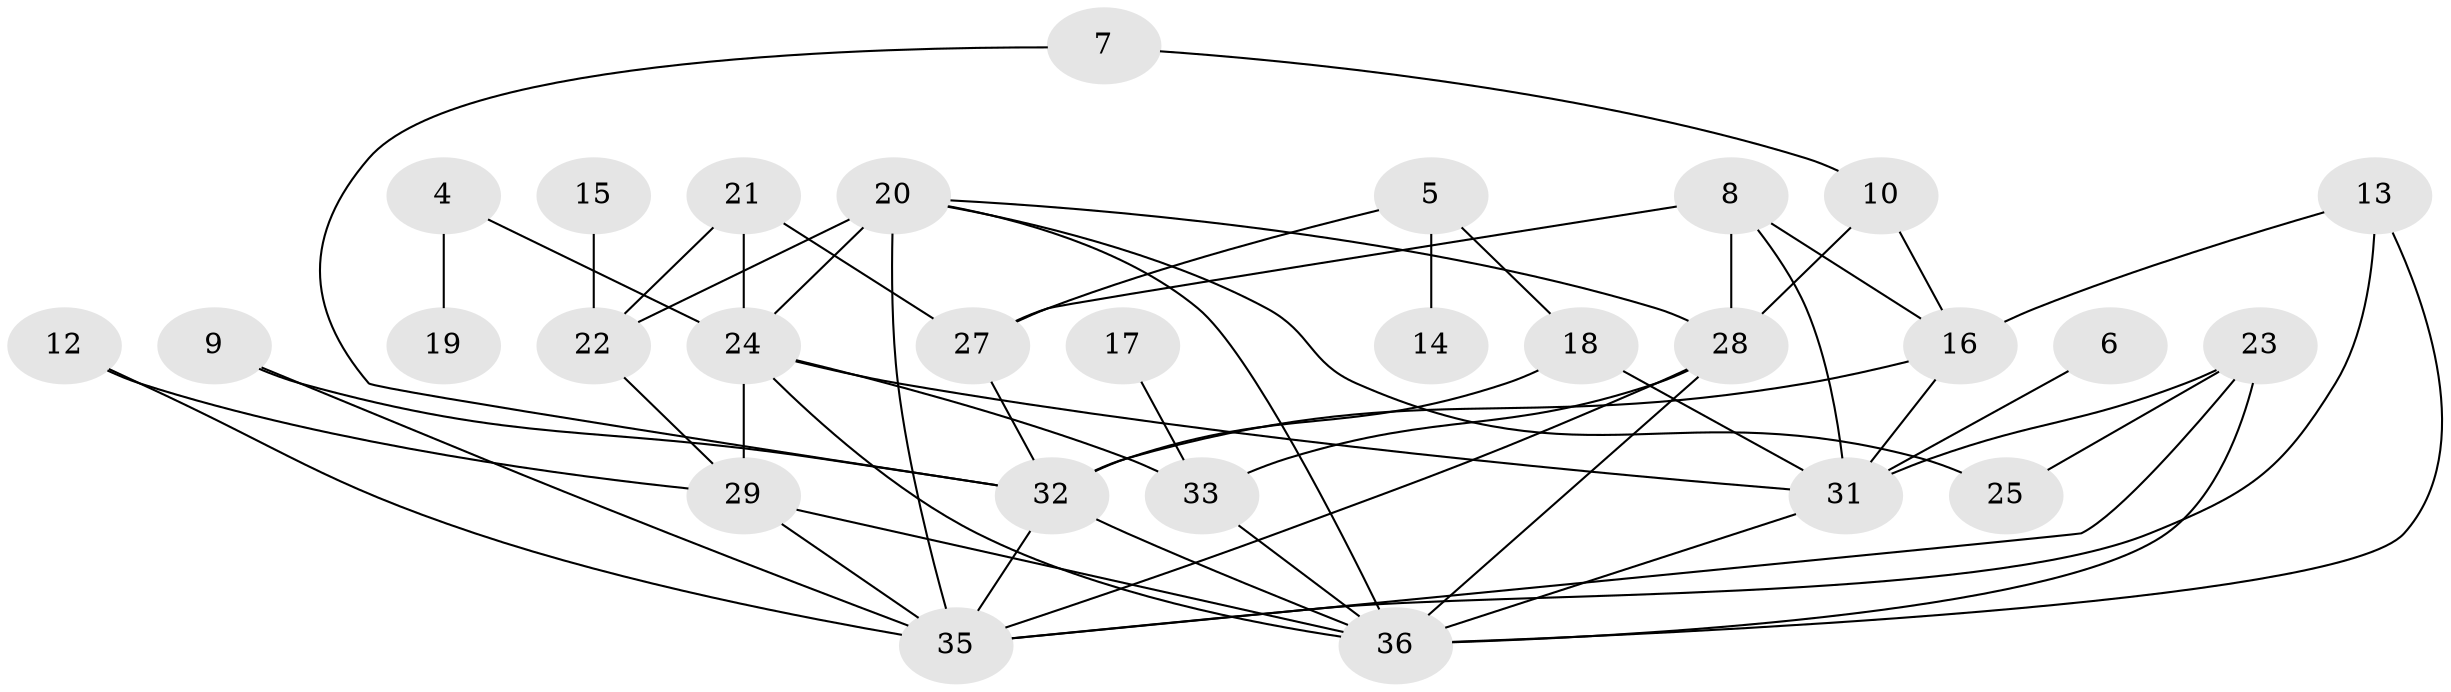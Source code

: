 // original degree distribution, {3: 0.19444444444444445, 2: 0.3333333333333333, 5: 0.08333333333333333, 0: 0.08333333333333333, 6: 0.041666666666666664, 1: 0.16666666666666666, 7: 0.013888888888888888, 4: 0.06944444444444445, 9: 0.013888888888888888}
// Generated by graph-tools (version 1.1) at 2025/25/03/09/25 03:25:18]
// undirected, 29 vertices, 55 edges
graph export_dot {
graph [start="1"]
  node [color=gray90,style=filled];
  4;
  5;
  6;
  7;
  8;
  9;
  10;
  12;
  13;
  14;
  15;
  16;
  17;
  18;
  19;
  20;
  21;
  22;
  23;
  24;
  25;
  27;
  28;
  29;
  31;
  32;
  33;
  35;
  36;
  4 -- 19 [weight=2.0];
  4 -- 24 [weight=1.0];
  5 -- 14 [weight=1.0];
  5 -- 18 [weight=1.0];
  5 -- 27 [weight=1.0];
  6 -- 31 [weight=1.0];
  7 -- 10 [weight=1.0];
  7 -- 32 [weight=1.0];
  8 -- 16 [weight=1.0];
  8 -- 27 [weight=1.0];
  8 -- 28 [weight=1.0];
  8 -- 31 [weight=1.0];
  9 -- 32 [weight=1.0];
  9 -- 35 [weight=1.0];
  10 -- 16 [weight=1.0];
  10 -- 28 [weight=1.0];
  12 -- 29 [weight=1.0];
  12 -- 35 [weight=1.0];
  13 -- 16 [weight=1.0];
  13 -- 35 [weight=1.0];
  13 -- 36 [weight=1.0];
  15 -- 22 [weight=1.0];
  16 -- 31 [weight=1.0];
  16 -- 32 [weight=1.0];
  17 -- 33 [weight=1.0];
  18 -- 31 [weight=1.0];
  18 -- 32 [weight=1.0];
  20 -- 22 [weight=2.0];
  20 -- 24 [weight=1.0];
  20 -- 25 [weight=1.0];
  20 -- 28 [weight=1.0];
  20 -- 35 [weight=1.0];
  20 -- 36 [weight=1.0];
  21 -- 22 [weight=1.0];
  21 -- 24 [weight=1.0];
  21 -- 27 [weight=1.0];
  22 -- 29 [weight=1.0];
  23 -- 25 [weight=1.0];
  23 -- 31 [weight=1.0];
  23 -- 35 [weight=1.0];
  23 -- 36 [weight=1.0];
  24 -- 29 [weight=1.0];
  24 -- 31 [weight=1.0];
  24 -- 33 [weight=1.0];
  24 -- 36 [weight=1.0];
  27 -- 32 [weight=1.0];
  28 -- 33 [weight=1.0];
  28 -- 35 [weight=1.0];
  28 -- 36 [weight=1.0];
  29 -- 35 [weight=1.0];
  29 -- 36 [weight=1.0];
  31 -- 36 [weight=1.0];
  32 -- 35 [weight=1.0];
  32 -- 36 [weight=1.0];
  33 -- 36 [weight=1.0];
}
